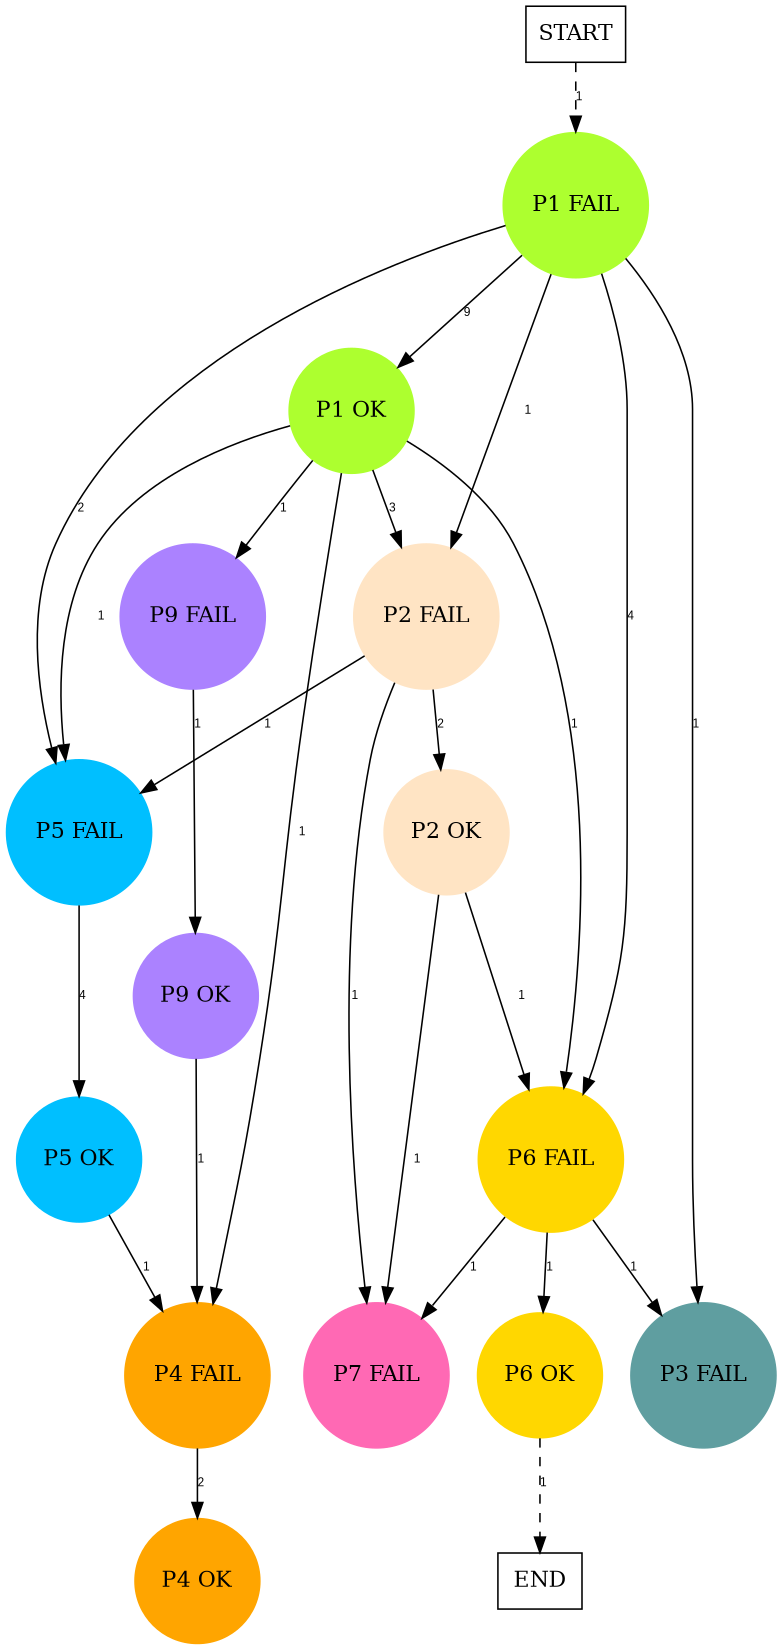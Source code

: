 digraph graphname {
	dpi = 150
	size="16,11!";
	margin = 0;
"P1 FAIL" [shape=circle, color=greenyellow, style=filled]"P6 FAIL" [shape=circle, color=gold, style=filled]"P1 OK" [shape=circle, color=greenyellow, style=filled]"P4 FAIL" [shape=circle, color=orange, style=filled]"P2 FAIL" [shape=circle, color=bisque, style=filled]"P7 FAIL" [shape=circle, color=hotpink, style=filled]"P3 FAIL" [shape=circle, color=cadetblue, style=filled]"P5 FAIL" [shape=circle, color=deepskyblue, style=filled]"P5 OK" [shape=circle, color=deepskyblue, style=filled]"P9 FAIL" [shape=circle, color=mediumpurple1, style=filled]"P9 OK" [shape=circle, color=mediumpurple1, style=filled]"P4 OK" [shape=circle, color=orange, style=filled]"P2 OK" [shape=circle, color=bisque, style=filled]"P6 OK" [shape=circle, color=gold, style=filled]"START" [shape=box, fillcolor=white, style=filled, color=black]"END" [shape=box, fillcolor=white, style=filled, color=black]"P1 FAIL" -> "P6 FAIL" [ label ="4" labelfloat=false fontname="Arial" fontsize=8]
"P1 FAIL" -> "P1 OK" [ label ="9" labelfloat=false fontname="Arial" fontsize=8]
"P1 FAIL" -> "P2 FAIL" [ label ="1" labelfloat=false fontname="Arial" fontsize=8]
"P1 FAIL" -> "P3 FAIL" [ label ="1" labelfloat=false fontname="Arial" fontsize=8]
"P1 FAIL" -> "P5 FAIL" [ label ="2" labelfloat=false fontname="Arial" fontsize=8]
"P6 FAIL" -> "P7 FAIL" [ label ="1" labelfloat=false fontname="Arial" fontsize=8]
"P6 FAIL" -> "P3 FAIL" [ label ="1" labelfloat=false fontname="Arial" fontsize=8]
"P6 FAIL" -> "P6 OK" [ label ="1" labelfloat=false fontname="Arial" fontsize=8]
"P1 OK" -> "P6 FAIL" [ label ="1" labelfloat=false fontname="Arial" fontsize=8]
"P1 OK" -> "P4 FAIL" [ label ="1" labelfloat=false fontname="Arial" fontsize=8]
"P1 OK" -> "P2 FAIL" [ label ="3" labelfloat=false fontname="Arial" fontsize=8]
"P1 OK" -> "P5 FAIL" [ label ="1" labelfloat=false fontname="Arial" fontsize=8]
"P1 OK" -> "P9 FAIL" [ label ="1" labelfloat=false fontname="Arial" fontsize=8]
"P4 FAIL" -> "P4 OK" [ label ="2" labelfloat=false fontname="Arial" fontsize=8]
"P2 FAIL" -> "P7 FAIL" [ label ="1" labelfloat=false fontname="Arial" fontsize=8]
"P2 FAIL" -> "P5 FAIL" [ label ="1" labelfloat=false fontname="Arial" fontsize=8]
"P2 FAIL" -> "P2 OK" [ label ="2" labelfloat=false fontname="Arial" fontsize=8]
"P5 FAIL" -> "P5 OK" [ label ="4" labelfloat=false fontname="Arial" fontsize=8]
"P5 OK" -> "P4 FAIL" [ label ="1" labelfloat=false fontname="Arial" fontsize=8]
"P9 FAIL" -> "P9 OK" [ label ="1" labelfloat=false fontname="Arial" fontsize=8]
"P9 OK" -> "P4 FAIL" [ label ="1" labelfloat=false fontname="Arial" fontsize=8]
"P2 OK" -> "P6 FAIL" [ label ="1" labelfloat=false fontname="Arial" fontsize=8]
"P2 OK" -> "P7 FAIL" [ label ="1" labelfloat=false fontname="Arial" fontsize=8]
"P6 OK" -> "END" [ style = dashed label ="1" labelfloat=false fontname="Arial" fontsize=8]
"START" -> "P1 FAIL" [ style = dashed label ="1" labelfloat=false fontname="Arial" fontsize=8]
}